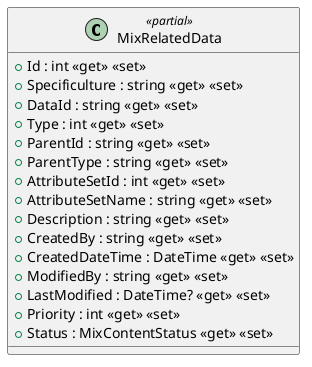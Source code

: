 @startuml
class MixRelatedData <<partial>> {
    + Id : int <<get>> <<set>>
    + Specificulture : string <<get>> <<set>>
    + DataId : string <<get>> <<set>>
    + Type : int <<get>> <<set>>
    + ParentId : string <<get>> <<set>>
    + ParentType : string <<get>> <<set>>
    + AttributeSetId : int <<get>> <<set>>
    + AttributeSetName : string <<get>> <<set>>
    + Description : string <<get>> <<set>>
    + CreatedBy : string <<get>> <<set>>
    + CreatedDateTime : DateTime <<get>> <<set>>
    + ModifiedBy : string <<get>> <<set>>
    + LastModified : DateTime? <<get>> <<set>>
    + Priority : int <<get>> <<set>>
    + Status : MixContentStatus <<get>> <<set>>
}
@enduml
